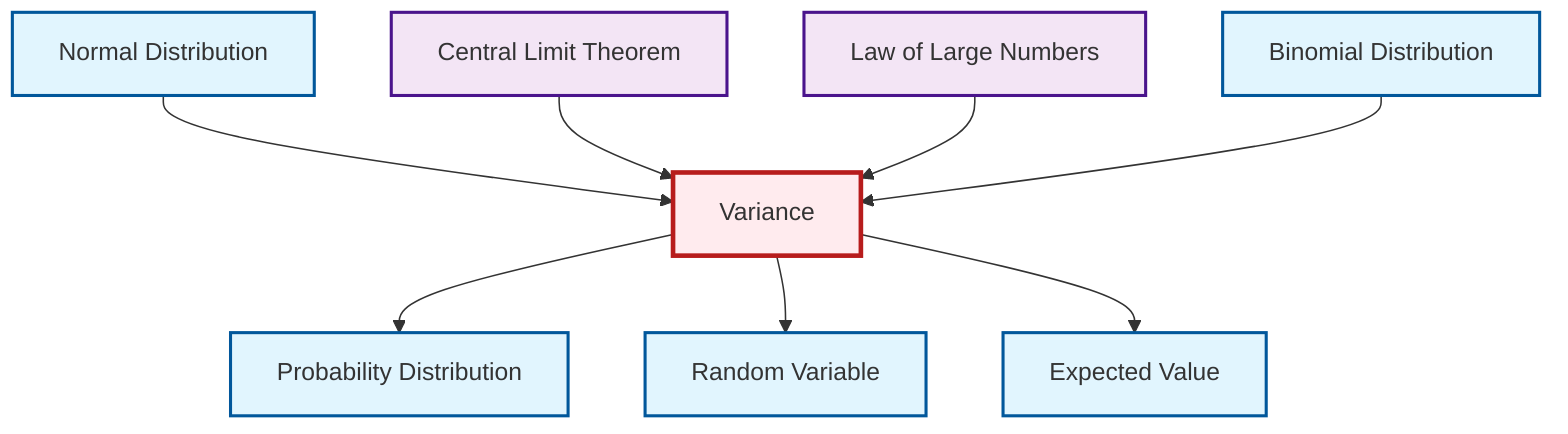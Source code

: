 graph TD
    classDef definition fill:#e1f5fe,stroke:#01579b,stroke-width:2px
    classDef theorem fill:#f3e5f5,stroke:#4a148c,stroke-width:2px
    classDef axiom fill:#fff3e0,stroke:#e65100,stroke-width:2px
    classDef example fill:#e8f5e9,stroke:#1b5e20,stroke-width:2px
    classDef current fill:#ffebee,stroke:#b71c1c,stroke-width:3px
    def-random-variable["Random Variable"]:::definition
    def-probability-distribution["Probability Distribution"]:::definition
    def-normal-distribution["Normal Distribution"]:::definition
    thm-central-limit["Central Limit Theorem"]:::theorem
    def-binomial-distribution["Binomial Distribution"]:::definition
    def-variance["Variance"]:::definition
    thm-law-of-large-numbers["Law of Large Numbers"]:::theorem
    def-expectation["Expected Value"]:::definition
    def-variance --> def-probability-distribution
    def-variance --> def-random-variable
    def-normal-distribution --> def-variance
    thm-central-limit --> def-variance
    thm-law-of-large-numbers --> def-variance
    def-variance --> def-expectation
    def-binomial-distribution --> def-variance
    class def-variance current